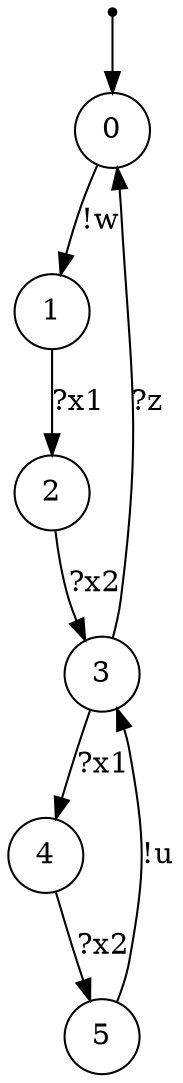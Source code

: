 digraph {
 node [shape=point] ENTRY
 node [shape=circle]
 ENTRY -> 0
0 -> 1 [label="!w"]
1 -> 2 [label="?x1"]
2 -> 3 [label="?x2"]
3 -> 0 [label="?z"]
3 -> 4 [label="?x1"]
4 -> 5 [label="?x2"]
5 -> 3 [label="!u"]
}